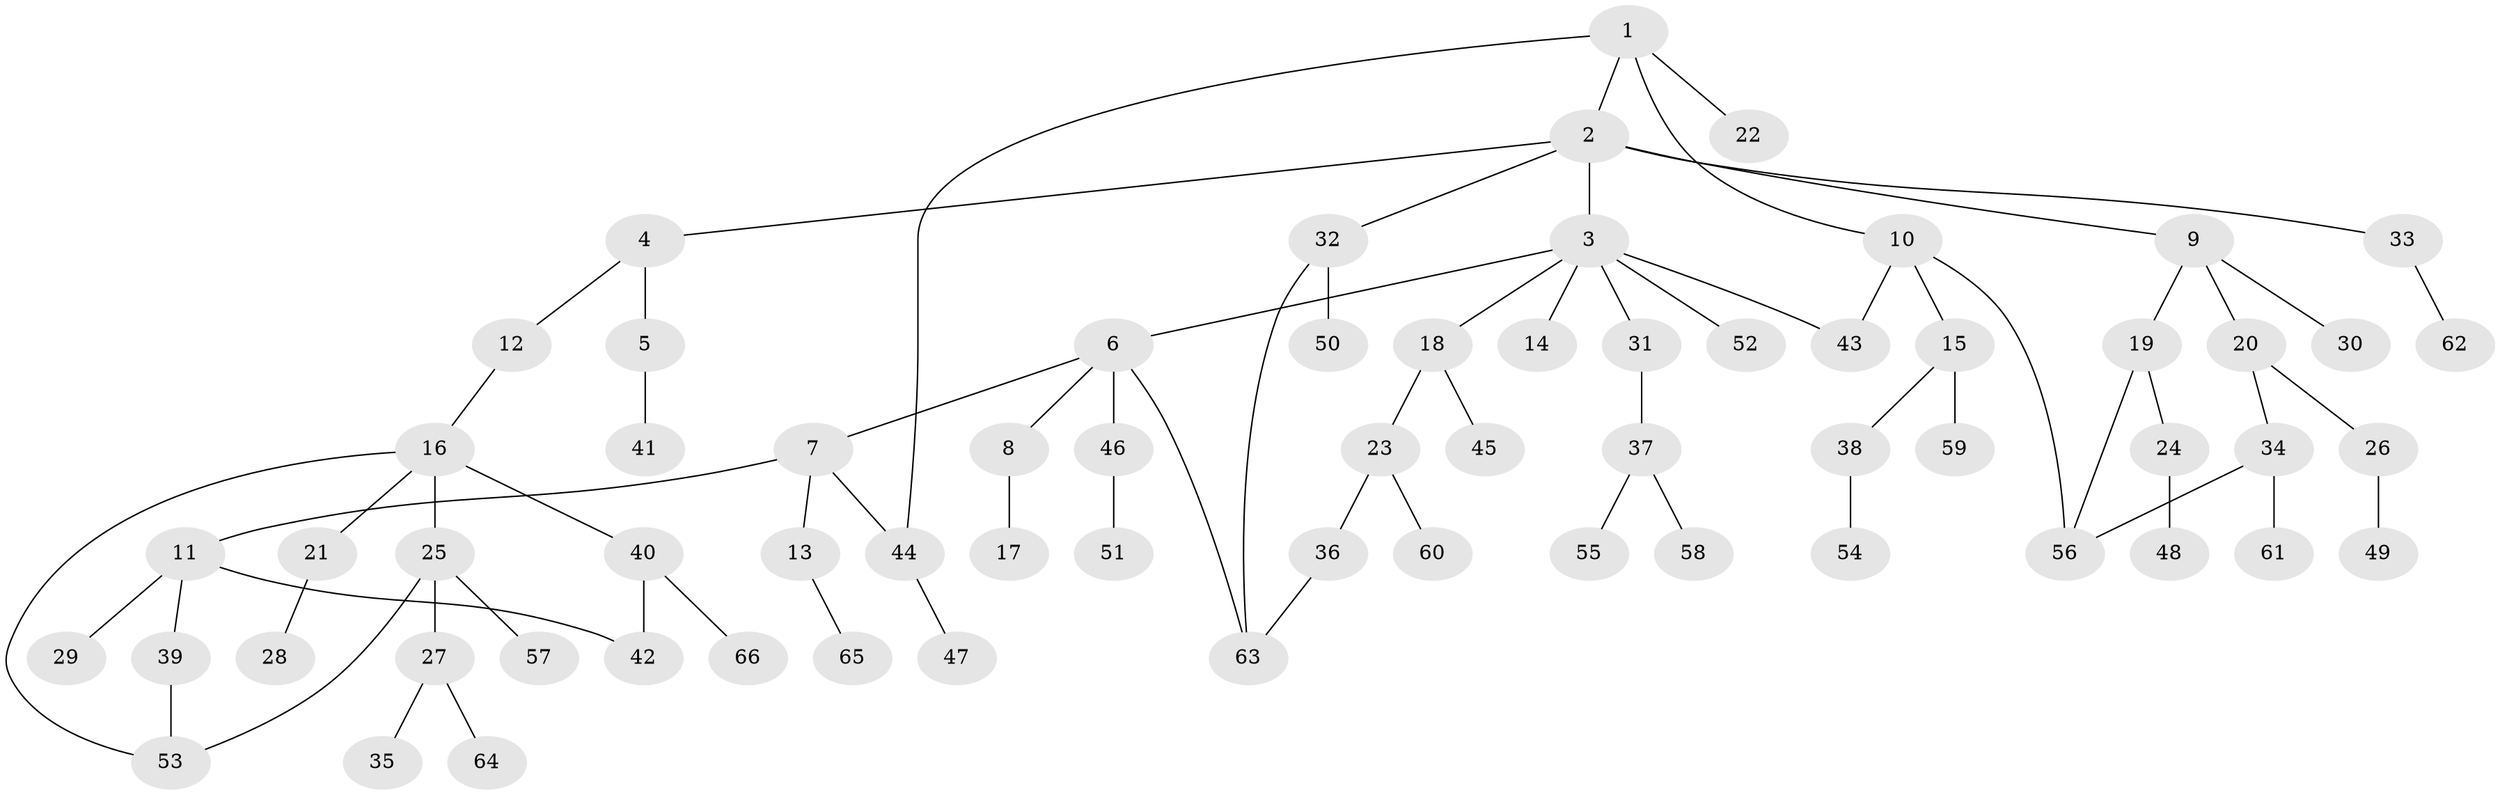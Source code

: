 // Generated by graph-tools (version 1.1) at 2025/01/03/09/25 03:01:06]
// undirected, 66 vertices, 74 edges
graph export_dot {
graph [start="1"]
  node [color=gray90,style=filled];
  1;
  2;
  3;
  4;
  5;
  6;
  7;
  8;
  9;
  10;
  11;
  12;
  13;
  14;
  15;
  16;
  17;
  18;
  19;
  20;
  21;
  22;
  23;
  24;
  25;
  26;
  27;
  28;
  29;
  30;
  31;
  32;
  33;
  34;
  35;
  36;
  37;
  38;
  39;
  40;
  41;
  42;
  43;
  44;
  45;
  46;
  47;
  48;
  49;
  50;
  51;
  52;
  53;
  54;
  55;
  56;
  57;
  58;
  59;
  60;
  61;
  62;
  63;
  64;
  65;
  66;
  1 -- 2;
  1 -- 10;
  1 -- 22;
  1 -- 44;
  2 -- 3;
  2 -- 4;
  2 -- 9;
  2 -- 32;
  2 -- 33;
  3 -- 6;
  3 -- 14;
  3 -- 18;
  3 -- 31;
  3 -- 43;
  3 -- 52;
  4 -- 5;
  4 -- 12;
  5 -- 41;
  6 -- 7;
  6 -- 8;
  6 -- 46;
  6 -- 63;
  7 -- 11;
  7 -- 13;
  7 -- 44;
  8 -- 17;
  9 -- 19;
  9 -- 20;
  9 -- 30;
  10 -- 15;
  10 -- 56;
  10 -- 43;
  11 -- 29;
  11 -- 39;
  11 -- 42;
  12 -- 16;
  13 -- 65;
  15 -- 38;
  15 -- 59;
  16 -- 21;
  16 -- 25;
  16 -- 40;
  16 -- 53;
  18 -- 23;
  18 -- 45;
  19 -- 24;
  19 -- 56;
  20 -- 26;
  20 -- 34;
  21 -- 28;
  23 -- 36;
  23 -- 60;
  24 -- 48;
  25 -- 27;
  25 -- 53;
  25 -- 57;
  26 -- 49;
  27 -- 35;
  27 -- 64;
  31 -- 37;
  32 -- 50;
  32 -- 63;
  33 -- 62;
  34 -- 61;
  34 -- 56;
  36 -- 63;
  37 -- 55;
  37 -- 58;
  38 -- 54;
  39 -- 53;
  40 -- 66;
  40 -- 42;
  44 -- 47;
  46 -- 51;
}
